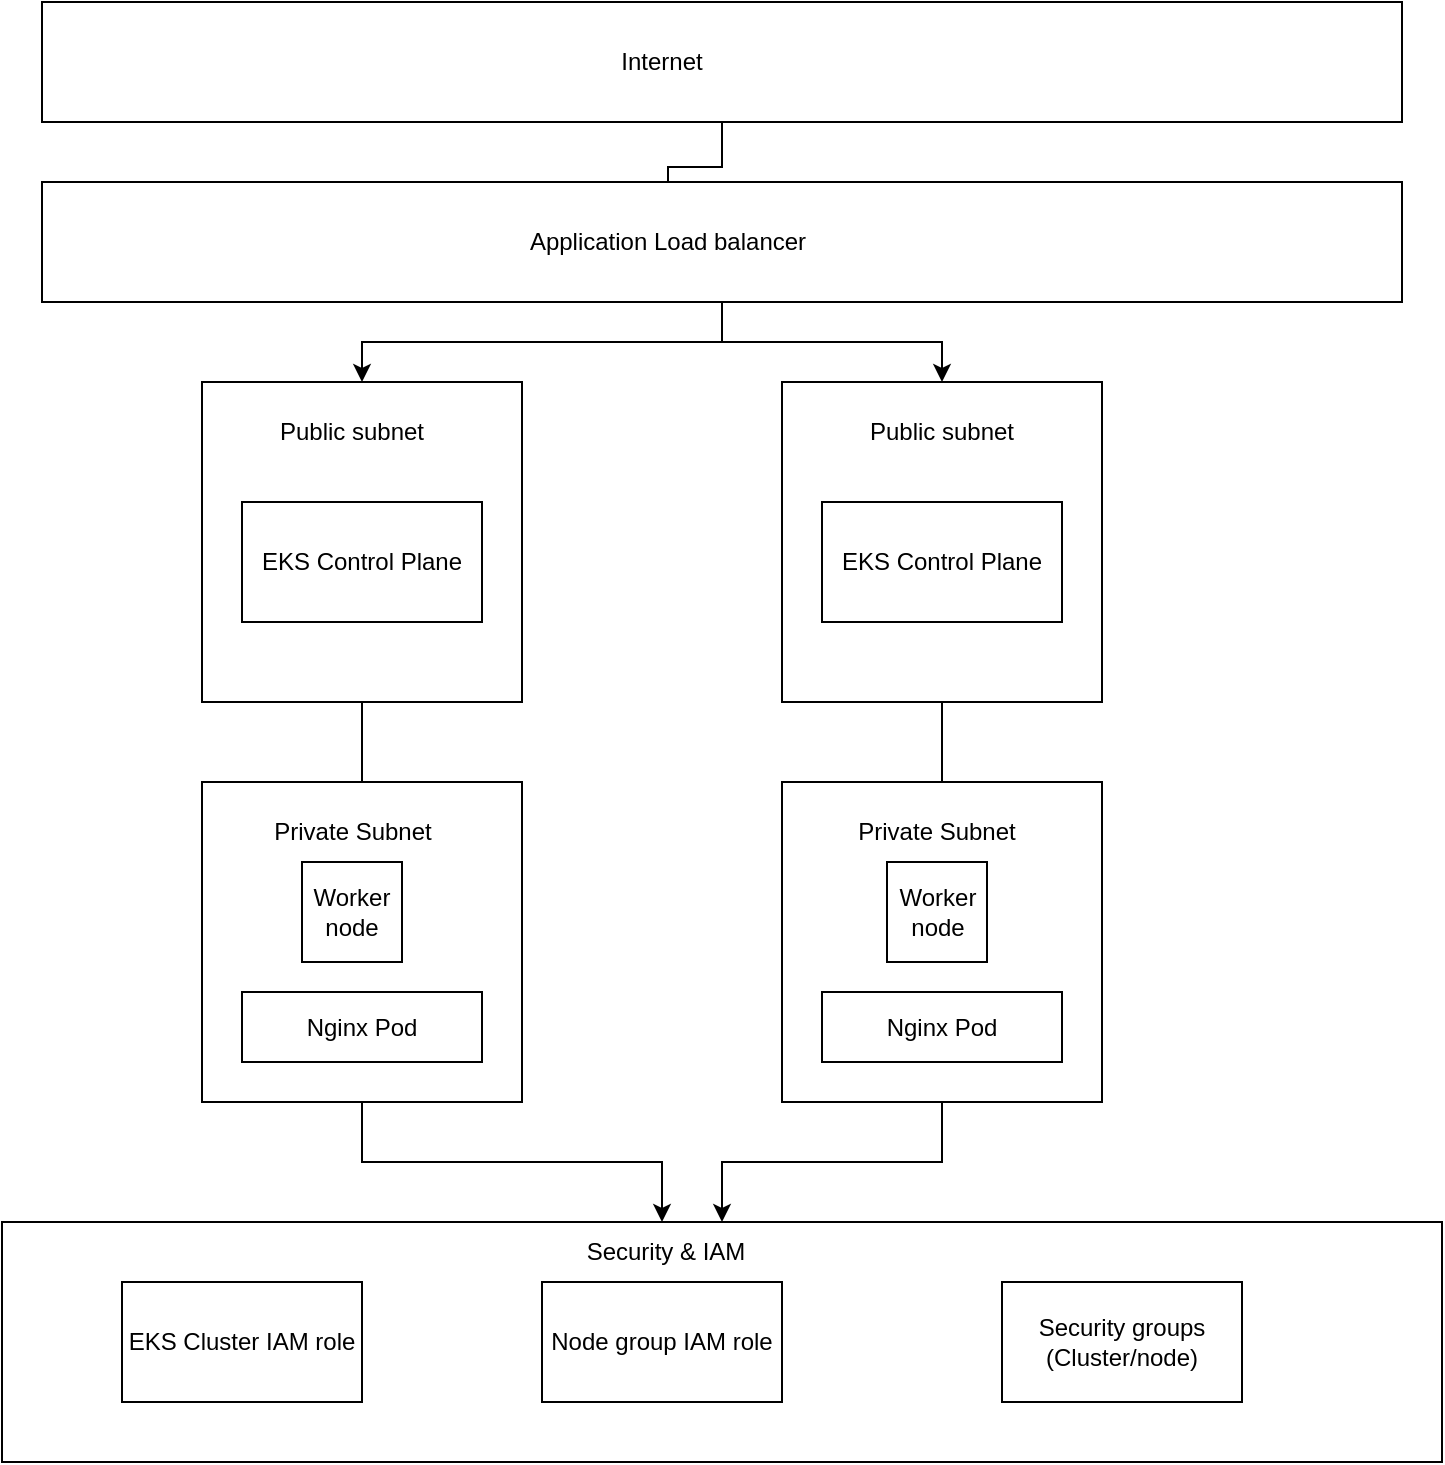 <mxfile version="28.0.7">
  <diagram name="Page-1" id="qygaX1jIilhfFfsp3KCC">
    <mxGraphModel dx="1298" dy="830" grid="1" gridSize="10" guides="1" tooltips="1" connect="1" arrows="1" fold="1" page="1" pageScale="1" pageWidth="827" pageHeight="1169" background="#ffffff" math="0" shadow="0">
      <root>
        <mxCell id="0" />
        <mxCell id="1" parent="0" />
        <mxCell id="Zq_9VPFnnjvwiJnaa9J_-24" value="" style="edgeStyle=orthogonalEdgeStyle;rounded=0;orthogonalLoop=1;jettySize=auto;html=1;" edge="1" parent="1" source="Zq_9VPFnnjvwiJnaa9J_-1" target="Zq_9VPFnnjvwiJnaa9J_-12">
          <mxGeometry relative="1" as="geometry" />
        </mxCell>
        <mxCell id="Zq_9VPFnnjvwiJnaa9J_-1" value="" style="rounded=0;whiteSpace=wrap;html=1;" vertex="1" parent="1">
          <mxGeometry x="80" y="90" width="680" height="60" as="geometry" />
        </mxCell>
        <mxCell id="Zq_9VPFnnjvwiJnaa9J_-25" style="edgeStyle=orthogonalEdgeStyle;rounded=0;orthogonalLoop=1;jettySize=auto;html=1;entryX=0.5;entryY=0;entryDx=0;entryDy=0;" edge="1" parent="1" source="Zq_9VPFnnjvwiJnaa9J_-2" target="Zq_9VPFnnjvwiJnaa9J_-3">
          <mxGeometry relative="1" as="geometry" />
        </mxCell>
        <mxCell id="Zq_9VPFnnjvwiJnaa9J_-26" style="edgeStyle=orthogonalEdgeStyle;rounded=0;orthogonalLoop=1;jettySize=auto;html=1;entryX=0.5;entryY=0;entryDx=0;entryDy=0;" edge="1" parent="1" source="Zq_9VPFnnjvwiJnaa9J_-2" target="Zq_9VPFnnjvwiJnaa9J_-4">
          <mxGeometry relative="1" as="geometry" />
        </mxCell>
        <mxCell id="Zq_9VPFnnjvwiJnaa9J_-2" value="" style="rounded=0;whiteSpace=wrap;html=1;" vertex="1" parent="1">
          <mxGeometry x="80" y="180" width="680" height="60" as="geometry" />
        </mxCell>
        <mxCell id="Zq_9VPFnnjvwiJnaa9J_-28" value="" style="edgeStyle=orthogonalEdgeStyle;rounded=0;orthogonalLoop=1;jettySize=auto;html=1;" edge="1" parent="1" source="Zq_9VPFnnjvwiJnaa9J_-3" target="Zq_9VPFnnjvwiJnaa9J_-19">
          <mxGeometry relative="1" as="geometry" />
        </mxCell>
        <mxCell id="Zq_9VPFnnjvwiJnaa9J_-3" value="" style="whiteSpace=wrap;html=1;aspect=fixed;" vertex="1" parent="1">
          <mxGeometry x="160" y="280" width="160" height="160" as="geometry" />
        </mxCell>
        <mxCell id="Zq_9VPFnnjvwiJnaa9J_-29" value="" style="edgeStyle=orthogonalEdgeStyle;rounded=0;orthogonalLoop=1;jettySize=auto;html=1;" edge="1" parent="1" source="Zq_9VPFnnjvwiJnaa9J_-4" target="Zq_9VPFnnjvwiJnaa9J_-20">
          <mxGeometry relative="1" as="geometry" />
        </mxCell>
        <mxCell id="Zq_9VPFnnjvwiJnaa9J_-4" value="" style="whiteSpace=wrap;html=1;aspect=fixed;" vertex="1" parent="1">
          <mxGeometry x="450" y="280" width="160" height="160" as="geometry" />
        </mxCell>
        <mxCell id="Zq_9VPFnnjvwiJnaa9J_-31" style="edgeStyle=orthogonalEdgeStyle;rounded=0;orthogonalLoop=1;jettySize=auto;html=1;entryX=0.5;entryY=0;entryDx=0;entryDy=0;" edge="1" parent="1" source="Zq_9VPFnnjvwiJnaa9J_-5" target="Zq_9VPFnnjvwiJnaa9J_-7">
          <mxGeometry relative="1" as="geometry" />
        </mxCell>
        <mxCell id="Zq_9VPFnnjvwiJnaa9J_-5" value="" style="whiteSpace=wrap;html=1;aspect=fixed;" vertex="1" parent="1">
          <mxGeometry x="450" y="480" width="160" height="160" as="geometry" />
        </mxCell>
        <mxCell id="Zq_9VPFnnjvwiJnaa9J_-30" style="edgeStyle=orthogonalEdgeStyle;rounded=0;orthogonalLoop=1;jettySize=auto;html=1;" edge="1" parent="1" source="Zq_9VPFnnjvwiJnaa9J_-6" target="Zq_9VPFnnjvwiJnaa9J_-7">
          <mxGeometry relative="1" as="geometry">
            <Array as="points">
              <mxPoint x="240" y="670" />
              <mxPoint x="390" y="670" />
            </Array>
          </mxGeometry>
        </mxCell>
        <mxCell id="Zq_9VPFnnjvwiJnaa9J_-6" value="" style="whiteSpace=wrap;html=1;aspect=fixed;" vertex="1" parent="1">
          <mxGeometry x="160" y="480" width="160" height="160" as="geometry" />
        </mxCell>
        <mxCell id="Zq_9VPFnnjvwiJnaa9J_-7" value="" style="rounded=0;whiteSpace=wrap;html=1;" vertex="1" parent="1">
          <mxGeometry x="60" y="700" width="720" height="120" as="geometry" />
        </mxCell>
        <mxCell id="Zq_9VPFnnjvwiJnaa9J_-8" value="EKS Cluster IAM role" style="rounded=0;whiteSpace=wrap;html=1;" vertex="1" parent="1">
          <mxGeometry x="120" y="730" width="120" height="60" as="geometry" />
        </mxCell>
        <mxCell id="Zq_9VPFnnjvwiJnaa9J_-9" value="Node group IAM role" style="rounded=0;whiteSpace=wrap;html=1;" vertex="1" parent="1">
          <mxGeometry x="330" y="730" width="120" height="60" as="geometry" />
        </mxCell>
        <mxCell id="Zq_9VPFnnjvwiJnaa9J_-10" value="Security groups (Cluster/node)" style="rounded=0;whiteSpace=wrap;html=1;" vertex="1" parent="1">
          <mxGeometry x="560" y="730" width="120" height="60" as="geometry" />
        </mxCell>
        <mxCell id="Zq_9VPFnnjvwiJnaa9J_-11" value="Internet" style="text;html=1;align=center;verticalAlign=middle;whiteSpace=wrap;rounded=0;" vertex="1" parent="1">
          <mxGeometry x="360" y="105" width="60" height="30" as="geometry" />
        </mxCell>
        <mxCell id="Zq_9VPFnnjvwiJnaa9J_-12" value="Application Load balancer" style="text;html=1;align=center;verticalAlign=middle;whiteSpace=wrap;rounded=0;" vertex="1" parent="1">
          <mxGeometry x="240" y="195" width="306" height="30" as="geometry" />
        </mxCell>
        <mxCell id="Zq_9VPFnnjvwiJnaa9J_-13" value="Public subnet" style="text;html=1;align=center;verticalAlign=middle;whiteSpace=wrap;rounded=0;" vertex="1" parent="1">
          <mxGeometry x="190" y="290" width="90" height="30" as="geometry" />
        </mxCell>
        <mxCell id="Zq_9VPFnnjvwiJnaa9J_-14" value="Public subnet" style="text;html=1;align=center;verticalAlign=middle;whiteSpace=wrap;rounded=0;" vertex="1" parent="1">
          <mxGeometry x="485" y="290" width="90" height="30" as="geometry" />
        </mxCell>
        <mxCell id="Zq_9VPFnnjvwiJnaa9J_-15" value="EKS Control Plane" style="rounded=0;whiteSpace=wrap;html=1;" vertex="1" parent="1">
          <mxGeometry x="180" y="340" width="120" height="60" as="geometry" />
        </mxCell>
        <mxCell id="Zq_9VPFnnjvwiJnaa9J_-16" value="EKS Control Plane" style="rounded=0;whiteSpace=wrap;html=1;" vertex="1" parent="1">
          <mxGeometry x="470" y="340" width="120" height="60" as="geometry" />
        </mxCell>
        <mxCell id="Zq_9VPFnnjvwiJnaa9J_-17" value="Private Subnet" style="text;html=1;align=center;verticalAlign=middle;whiteSpace=wrap;rounded=0;" vertex="1" parent="1">
          <mxGeometry x="192.5" y="490" width="85" height="30" as="geometry" />
        </mxCell>
        <mxCell id="Zq_9VPFnnjvwiJnaa9J_-18" value="Private Subnet" style="text;html=1;align=center;verticalAlign=middle;whiteSpace=wrap;rounded=0;" vertex="1" parent="1">
          <mxGeometry x="485" y="490" width="85" height="30" as="geometry" />
        </mxCell>
        <mxCell id="Zq_9VPFnnjvwiJnaa9J_-19" value="Worker node" style="whiteSpace=wrap;html=1;aspect=fixed;" vertex="1" parent="1">
          <mxGeometry x="210" y="520" width="50" height="50" as="geometry" />
        </mxCell>
        <mxCell id="Zq_9VPFnnjvwiJnaa9J_-20" value="Worker node" style="whiteSpace=wrap;html=1;aspect=fixed;" vertex="1" parent="1">
          <mxGeometry x="502.5" y="520" width="50" height="50" as="geometry" />
        </mxCell>
        <mxCell id="Zq_9VPFnnjvwiJnaa9J_-21" value="Nginx Pod" style="rounded=0;whiteSpace=wrap;html=1;" vertex="1" parent="1">
          <mxGeometry x="180" y="585" width="120" height="35" as="geometry" />
        </mxCell>
        <mxCell id="Zq_9VPFnnjvwiJnaa9J_-22" value="Nginx Pod" style="rounded=0;whiteSpace=wrap;html=1;" vertex="1" parent="1">
          <mxGeometry x="470" y="585" width="120" height="35" as="geometry" />
        </mxCell>
        <mxCell id="Zq_9VPFnnjvwiJnaa9J_-23" value="Security &amp;amp; IAM" style="text;html=1;align=center;verticalAlign=middle;whiteSpace=wrap;rounded=0;" vertex="1" parent="1">
          <mxGeometry x="334" y="700" width="116" height="30" as="geometry" />
        </mxCell>
      </root>
    </mxGraphModel>
  </diagram>
</mxfile>
